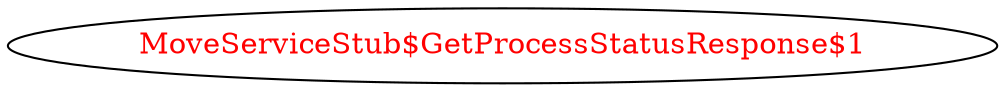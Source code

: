 digraph dependencyGraph {
 concentrate=true;
 ranksep="2.0";
 rankdir="LR"; 
 splines="ortho";
"MoveServiceStub$GetProcessStatusResponse$1" [fontcolor="red"];
}